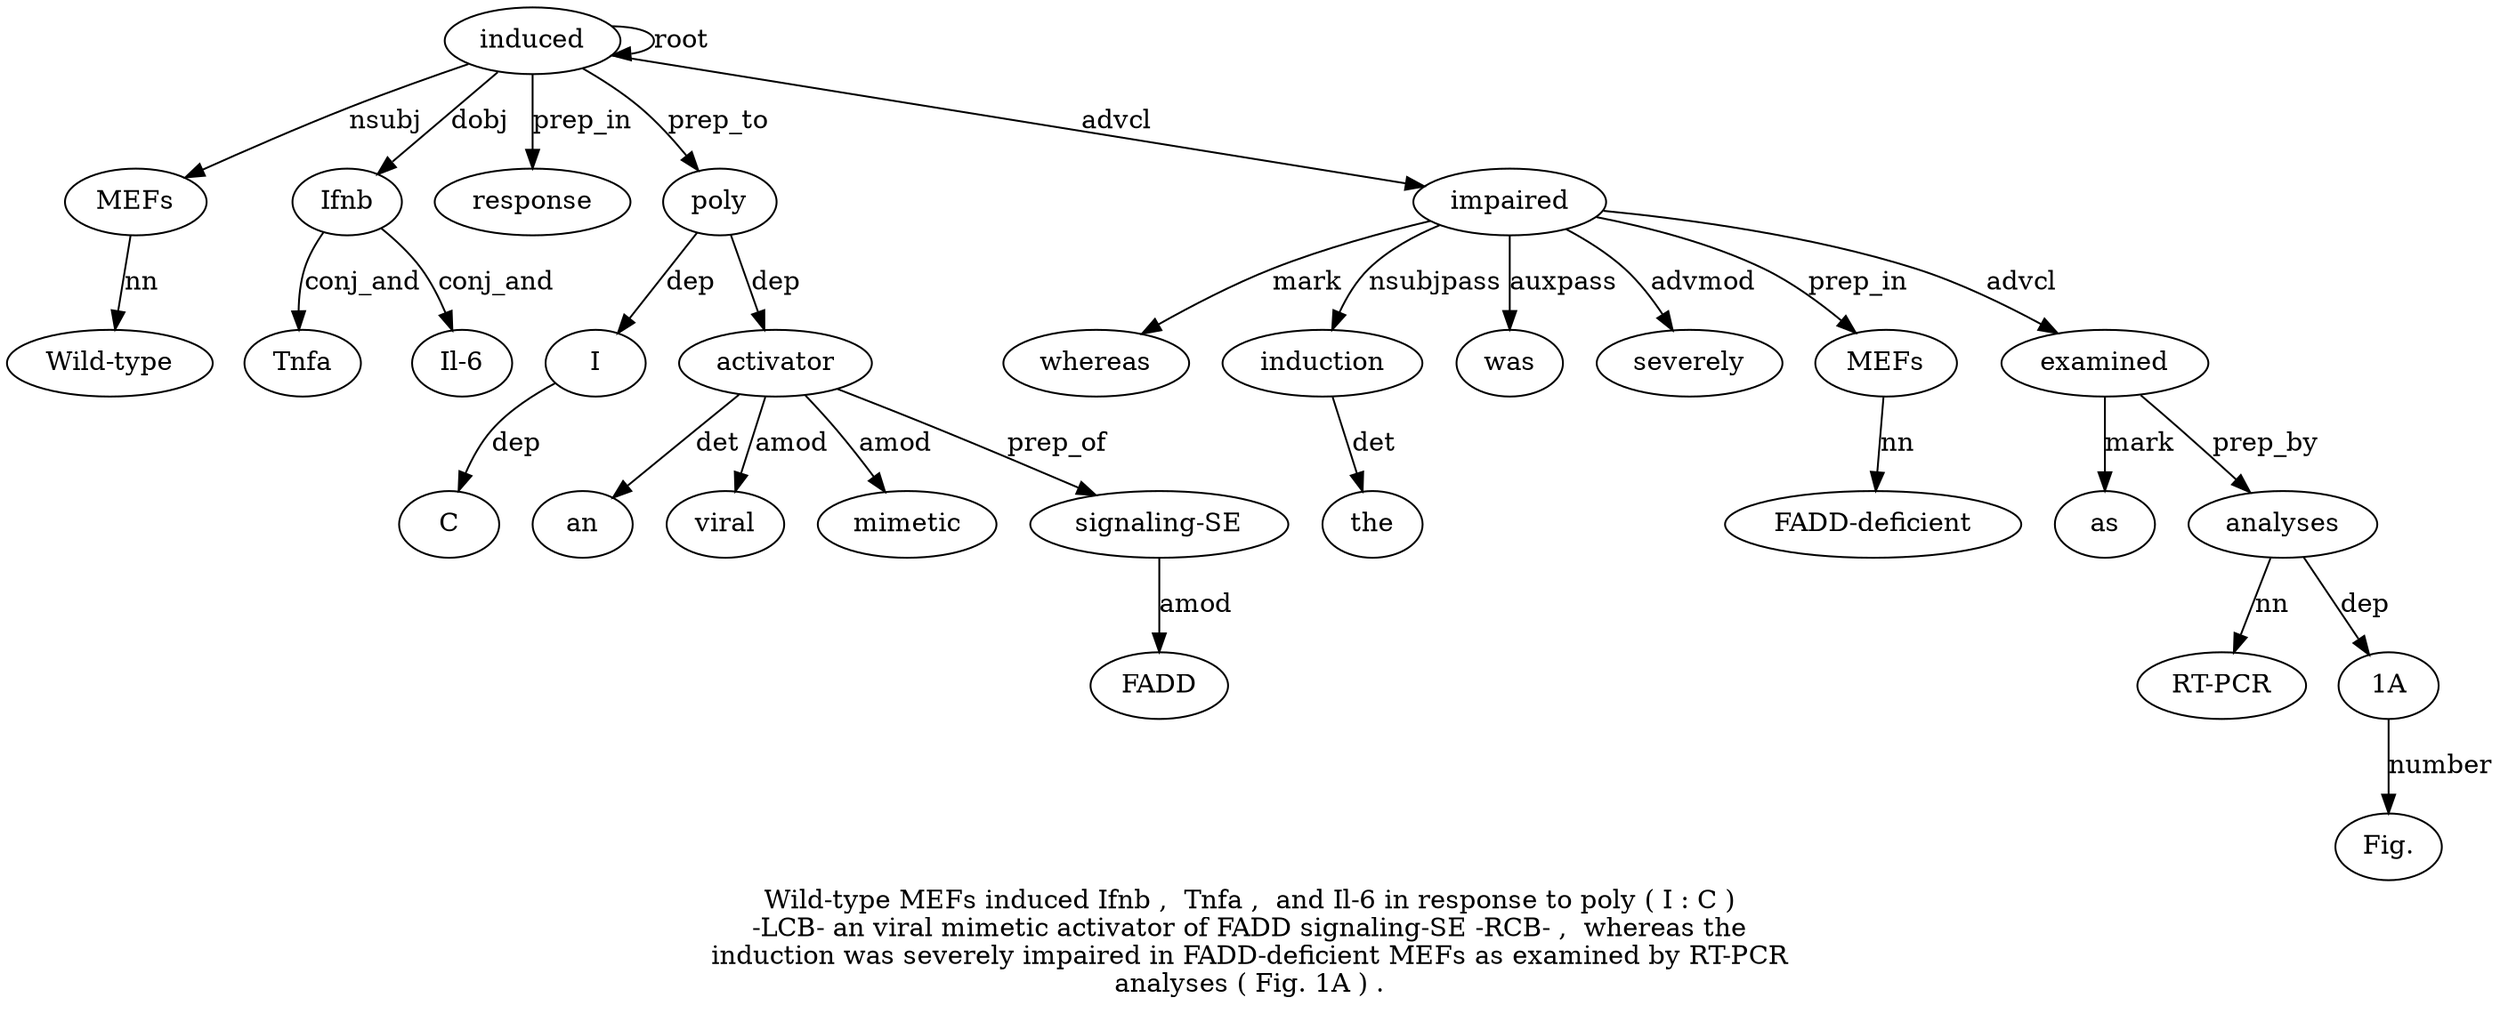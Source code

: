 digraph "Wild-type MEFs induced Ifnb ,  Tnfa ,  and Il-6 in response to poly ( I : C ) -LCB- an viral mimetic activator of FADD signaling-SE -RCB- ,  whereas the induction was severely impaired in FADD-deficient MEFs as examined by RT-PCR analyses ( Fig. 1A ) ." {
label="Wild-type MEFs induced Ifnb ,  Tnfa ,  and Il-6 in response to poly ( I : C )
-LCB- an viral mimetic activator of FADD signaling-SE -RCB- ,  whereas the
induction was severely impaired in FADD-deficient MEFs as examined by RT-PCR
analyses ( Fig. 1A ) .";
MEFs2 [style=filled, fillcolor=white, label=MEFs];
"Wild-type1" [style=filled, fillcolor=white, label="Wild-type"];
MEFs2 -> "Wild-type1"  [label=nn];
induced3 [style=filled, fillcolor=white, label=induced];
induced3 -> MEFs2  [label=nsubj];
induced3 -> induced3  [label=root];
Ifnb4 [style=filled, fillcolor=white, label=Ifnb];
induced3 -> Ifnb4  [label=dobj];
Tnfa6 [style=filled, fillcolor=white, label=Tnfa];
Ifnb4 -> Tnfa6  [label=conj_and];
"Il-69" [style=filled, fillcolor=white, label="Il-6"];
Ifnb4 -> "Il-69"  [label=conj_and];
response11 [style=filled, fillcolor=white, label=response];
induced3 -> response11  [label=prep_in];
poly13 [style=filled, fillcolor=white, label=poly];
induced3 -> poly13  [label=prep_to];
I15 [style=filled, fillcolor=white, label=I];
poly13 -> I15  [label=dep];
C17 [style=filled, fillcolor=white, label=C];
I15 -> C17  [label=dep];
activator23 [style=filled, fillcolor=white, label=activator];
an20 [style=filled, fillcolor=white, label=an];
activator23 -> an20  [label=det];
viral21 [style=filled, fillcolor=white, label=viral];
activator23 -> viral21  [label=amod];
mimetic22 [style=filled, fillcolor=white, label=mimetic];
activator23 -> mimetic22  [label=amod];
poly13 -> activator23  [label=dep];
"signaling-SE26" [style=filled, fillcolor=white, label="signaling-SE"];
FADD25 [style=filled, fillcolor=white, label=FADD];
"signaling-SE26" -> FADD25  [label=amod];
activator23 -> "signaling-SE26"  [label=prep_of];
impaired34 [style=filled, fillcolor=white, label=impaired];
whereas29 [style=filled, fillcolor=white, label=whereas];
impaired34 -> whereas29  [label=mark];
induction31 [style=filled, fillcolor=white, label=induction];
the30 [style=filled, fillcolor=white, label=the];
induction31 -> the30  [label=det];
impaired34 -> induction31  [label=nsubjpass];
was32 [style=filled, fillcolor=white, label=was];
impaired34 -> was32  [label=auxpass];
severely33 [style=filled, fillcolor=white, label=severely];
impaired34 -> severely33  [label=advmod];
induced3 -> impaired34  [label=advcl];
MEFs37 [style=filled, fillcolor=white, label=MEFs];
"FADD-deficient36" [style=filled, fillcolor=white, label="FADD-deficient"];
MEFs37 -> "FADD-deficient36"  [label=nn];
impaired34 -> MEFs37  [label=prep_in];
examined39 [style=filled, fillcolor=white, label=examined];
as38 [style=filled, fillcolor=white, label=as];
examined39 -> as38  [label=mark];
impaired34 -> examined39  [label=advcl];
analyses42 [style=filled, fillcolor=white, label=analyses];
"RT-PCR41" [style=filled, fillcolor=white, label="RT-PCR"];
analyses42 -> "RT-PCR41"  [label=nn];
examined39 -> analyses42  [label=prep_by];
"1A45" [style=filled, fillcolor=white, label="1A"];
"Fig.44" [style=filled, fillcolor=white, label="Fig."];
"1A45" -> "Fig.44"  [label=number];
analyses42 -> "1A45"  [label=dep];
}
